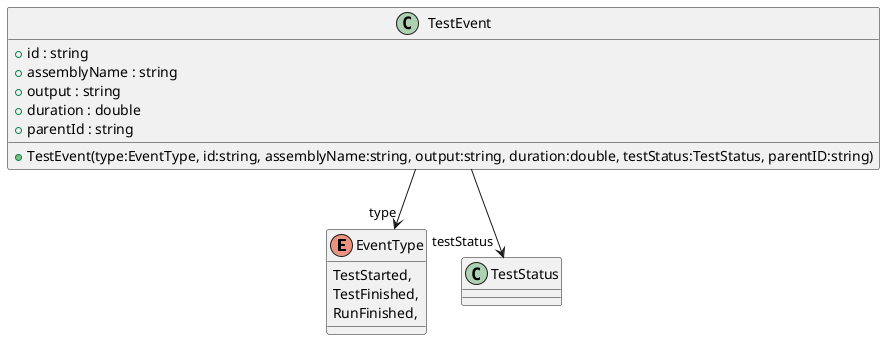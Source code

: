 @startuml
enum EventType {
    TestStarted,
    TestFinished,
    RunFinished,
}
class TestEvent {
    + id : string
    + assemblyName : string
    + output : string
    + duration : double
    + parentId : string
    + TestEvent(type:EventType, id:string, assemblyName:string, output:string, duration:double, testStatus:TestStatus, parentID:string)
}
TestEvent --> "type" EventType
TestEvent --> "testStatus" TestStatus
@enduml
